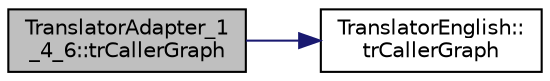 digraph "TranslatorAdapter_1_4_6::trCallerGraph"
{
 // LATEX_PDF_SIZE
  edge [fontname="Helvetica",fontsize="10",labelfontname="Helvetica",labelfontsize="10"];
  node [fontname="Helvetica",fontsize="10",shape=record];
  rankdir="LR";
  Node1 [label="TranslatorAdapter_1\l_4_6::trCallerGraph",height=0.2,width=0.4,color="black", fillcolor="grey75", style="filled", fontcolor="black",tooltip=" "];
  Node1 -> Node2 [color="midnightblue",fontsize="10",style="solid",fontname="Helvetica"];
  Node2 [label="TranslatorEnglish::\ltrCallerGraph",height=0.2,width=0.4,color="black", fillcolor="white", style="filled",URL="$classTranslatorEnglish.html#a33d7e680cba09f3525f9afaf481d6e7c",tooltip=" "];
}
